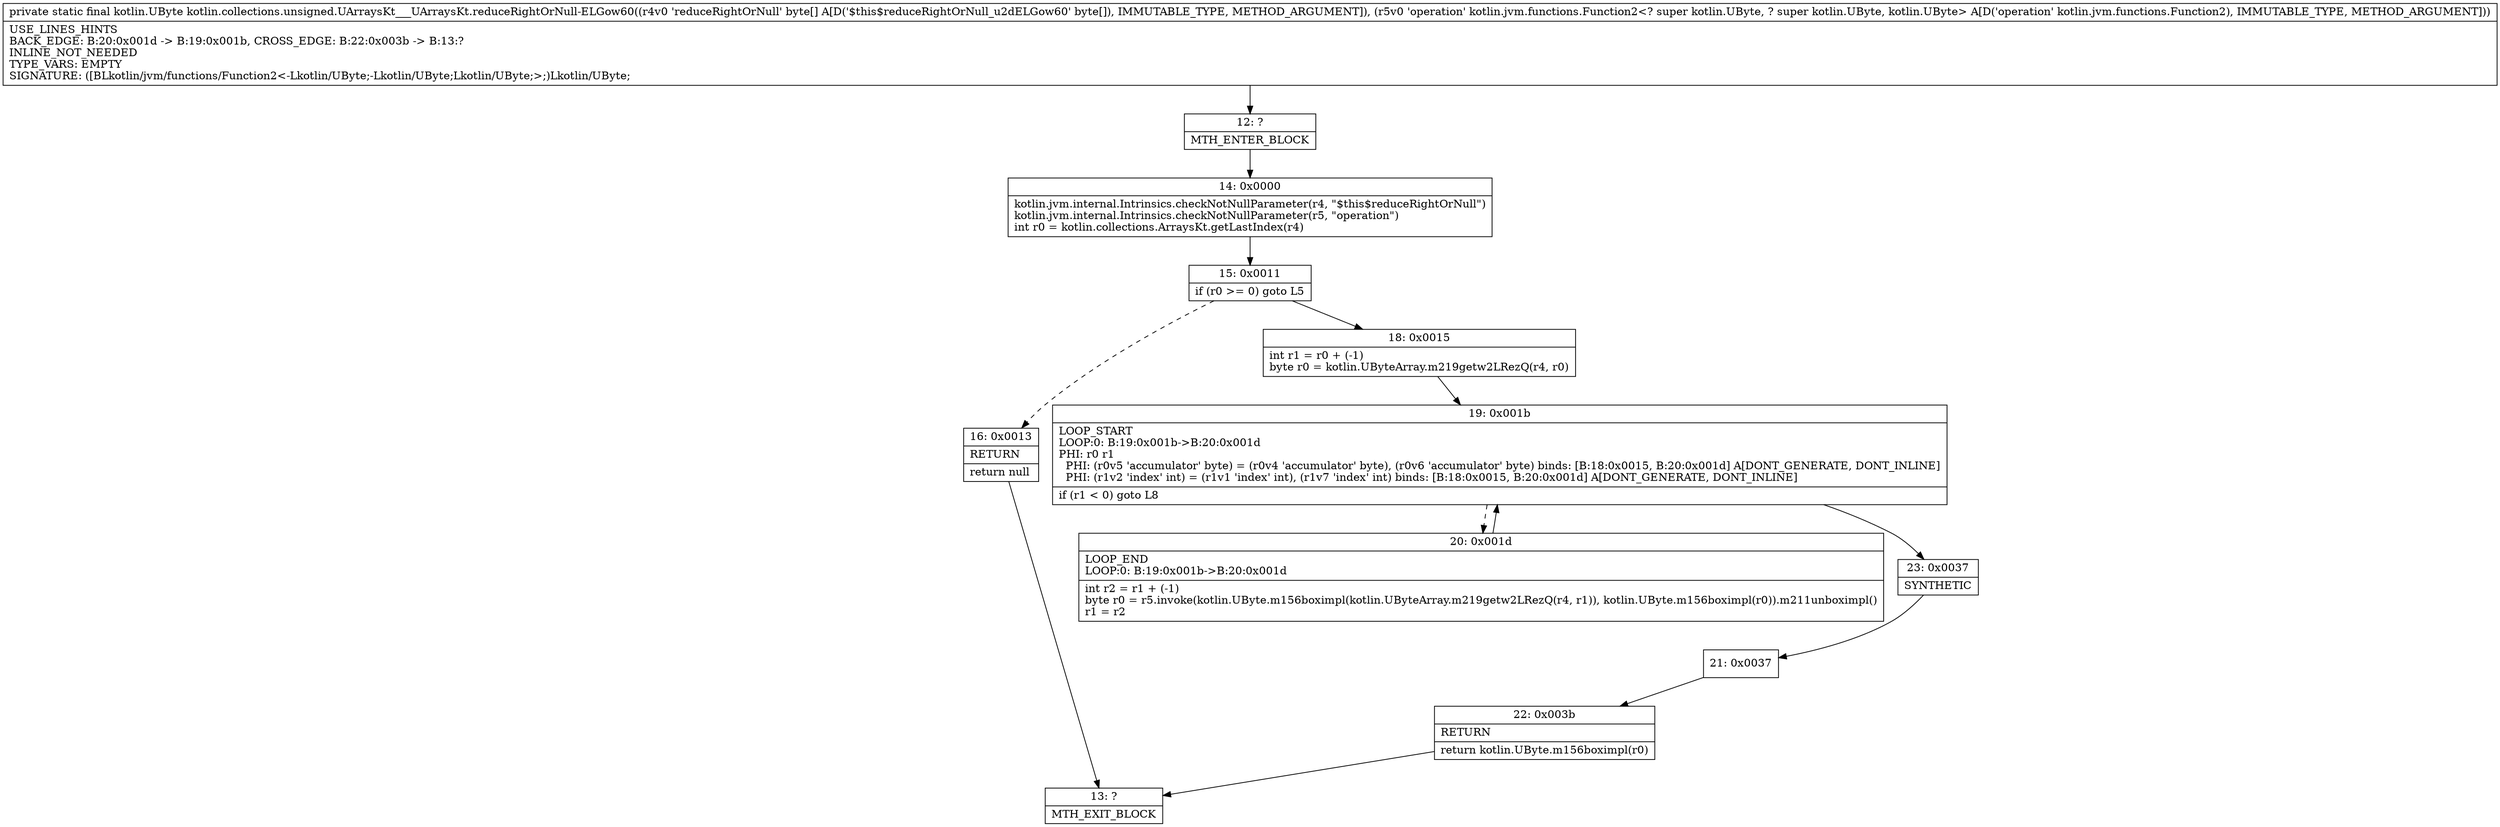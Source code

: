 digraph "CFG forkotlin.collections.unsigned.UArraysKt___UArraysKt.reduceRightOrNull\-ELGow60([BLkotlin\/jvm\/functions\/Function2;)Lkotlin\/UByte;" {
Node_12 [shape=record,label="{12\:\ ?|MTH_ENTER_BLOCK\l}"];
Node_14 [shape=record,label="{14\:\ 0x0000|kotlin.jvm.internal.Intrinsics.checkNotNullParameter(r4, \"$this$reduceRightOrNull\")\lkotlin.jvm.internal.Intrinsics.checkNotNullParameter(r5, \"operation\")\lint r0 = kotlin.collections.ArraysKt.getLastIndex(r4)\l}"];
Node_15 [shape=record,label="{15\:\ 0x0011|if (r0 \>= 0) goto L5\l}"];
Node_16 [shape=record,label="{16\:\ 0x0013|RETURN\l|return null\l}"];
Node_13 [shape=record,label="{13\:\ ?|MTH_EXIT_BLOCK\l}"];
Node_18 [shape=record,label="{18\:\ 0x0015|int r1 = r0 + (\-1)\lbyte r0 = kotlin.UByteArray.m219getw2LRezQ(r4, r0)\l}"];
Node_19 [shape=record,label="{19\:\ 0x001b|LOOP_START\lLOOP:0: B:19:0x001b\-\>B:20:0x001d\lPHI: r0 r1 \l  PHI: (r0v5 'accumulator' byte) = (r0v4 'accumulator' byte), (r0v6 'accumulator' byte) binds: [B:18:0x0015, B:20:0x001d] A[DONT_GENERATE, DONT_INLINE]\l  PHI: (r1v2 'index' int) = (r1v1 'index' int), (r1v7 'index' int) binds: [B:18:0x0015, B:20:0x001d] A[DONT_GENERATE, DONT_INLINE]\l|if (r1 \< 0) goto L8\l}"];
Node_20 [shape=record,label="{20\:\ 0x001d|LOOP_END\lLOOP:0: B:19:0x001b\-\>B:20:0x001d\l|int r2 = r1 + (\-1)\lbyte r0 = r5.invoke(kotlin.UByte.m156boximpl(kotlin.UByteArray.m219getw2LRezQ(r4, r1)), kotlin.UByte.m156boximpl(r0)).m211unboximpl()\lr1 = r2\l}"];
Node_23 [shape=record,label="{23\:\ 0x0037|SYNTHETIC\l}"];
Node_21 [shape=record,label="{21\:\ 0x0037}"];
Node_22 [shape=record,label="{22\:\ 0x003b|RETURN\l|return kotlin.UByte.m156boximpl(r0)\l}"];
MethodNode[shape=record,label="{private static final kotlin.UByte kotlin.collections.unsigned.UArraysKt___UArraysKt.reduceRightOrNull\-ELGow60((r4v0 'reduceRightOrNull' byte[] A[D('$this$reduceRightOrNull_u2dELGow60' byte[]), IMMUTABLE_TYPE, METHOD_ARGUMENT]), (r5v0 'operation' kotlin.jvm.functions.Function2\<? super kotlin.UByte, ? super kotlin.UByte, kotlin.UByte\> A[D('operation' kotlin.jvm.functions.Function2), IMMUTABLE_TYPE, METHOD_ARGUMENT]))  | USE_LINES_HINTS\lBACK_EDGE: B:20:0x001d \-\> B:19:0x001b, CROSS_EDGE: B:22:0x003b \-\> B:13:?\lINLINE_NOT_NEEDED\lTYPE_VARS: EMPTY\lSIGNATURE: ([BLkotlin\/jvm\/functions\/Function2\<\-Lkotlin\/UByte;\-Lkotlin\/UByte;Lkotlin\/UByte;\>;)Lkotlin\/UByte;\l}"];
MethodNode -> Node_12;Node_12 -> Node_14;
Node_14 -> Node_15;
Node_15 -> Node_16[style=dashed];
Node_15 -> Node_18;
Node_16 -> Node_13;
Node_18 -> Node_19;
Node_19 -> Node_20[style=dashed];
Node_19 -> Node_23;
Node_20 -> Node_19;
Node_23 -> Node_21;
Node_21 -> Node_22;
Node_22 -> Node_13;
}

